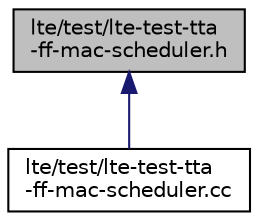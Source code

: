 digraph "lte/test/lte-test-tta-ff-mac-scheduler.h"
{
  edge [fontname="Helvetica",fontsize="10",labelfontname="Helvetica",labelfontsize="10"];
  node [fontname="Helvetica",fontsize="10",shape=record];
  Node1 [label="lte/test/lte-test-tta\l-ff-mac-scheduler.h",height=0.2,width=0.4,color="black", fillcolor="grey75", style="filled", fontcolor="black"];
  Node1 -> Node2 [dir="back",color="midnightblue",fontsize="10",style="solid"];
  Node2 [label="lte/test/lte-test-tta\l-ff-mac-scheduler.cc",height=0.2,width=0.4,color="black", fillcolor="white", style="filled",URL="$d4/db2/lte-test-tta-ff-mac-scheduler_8cc.html"];
}

